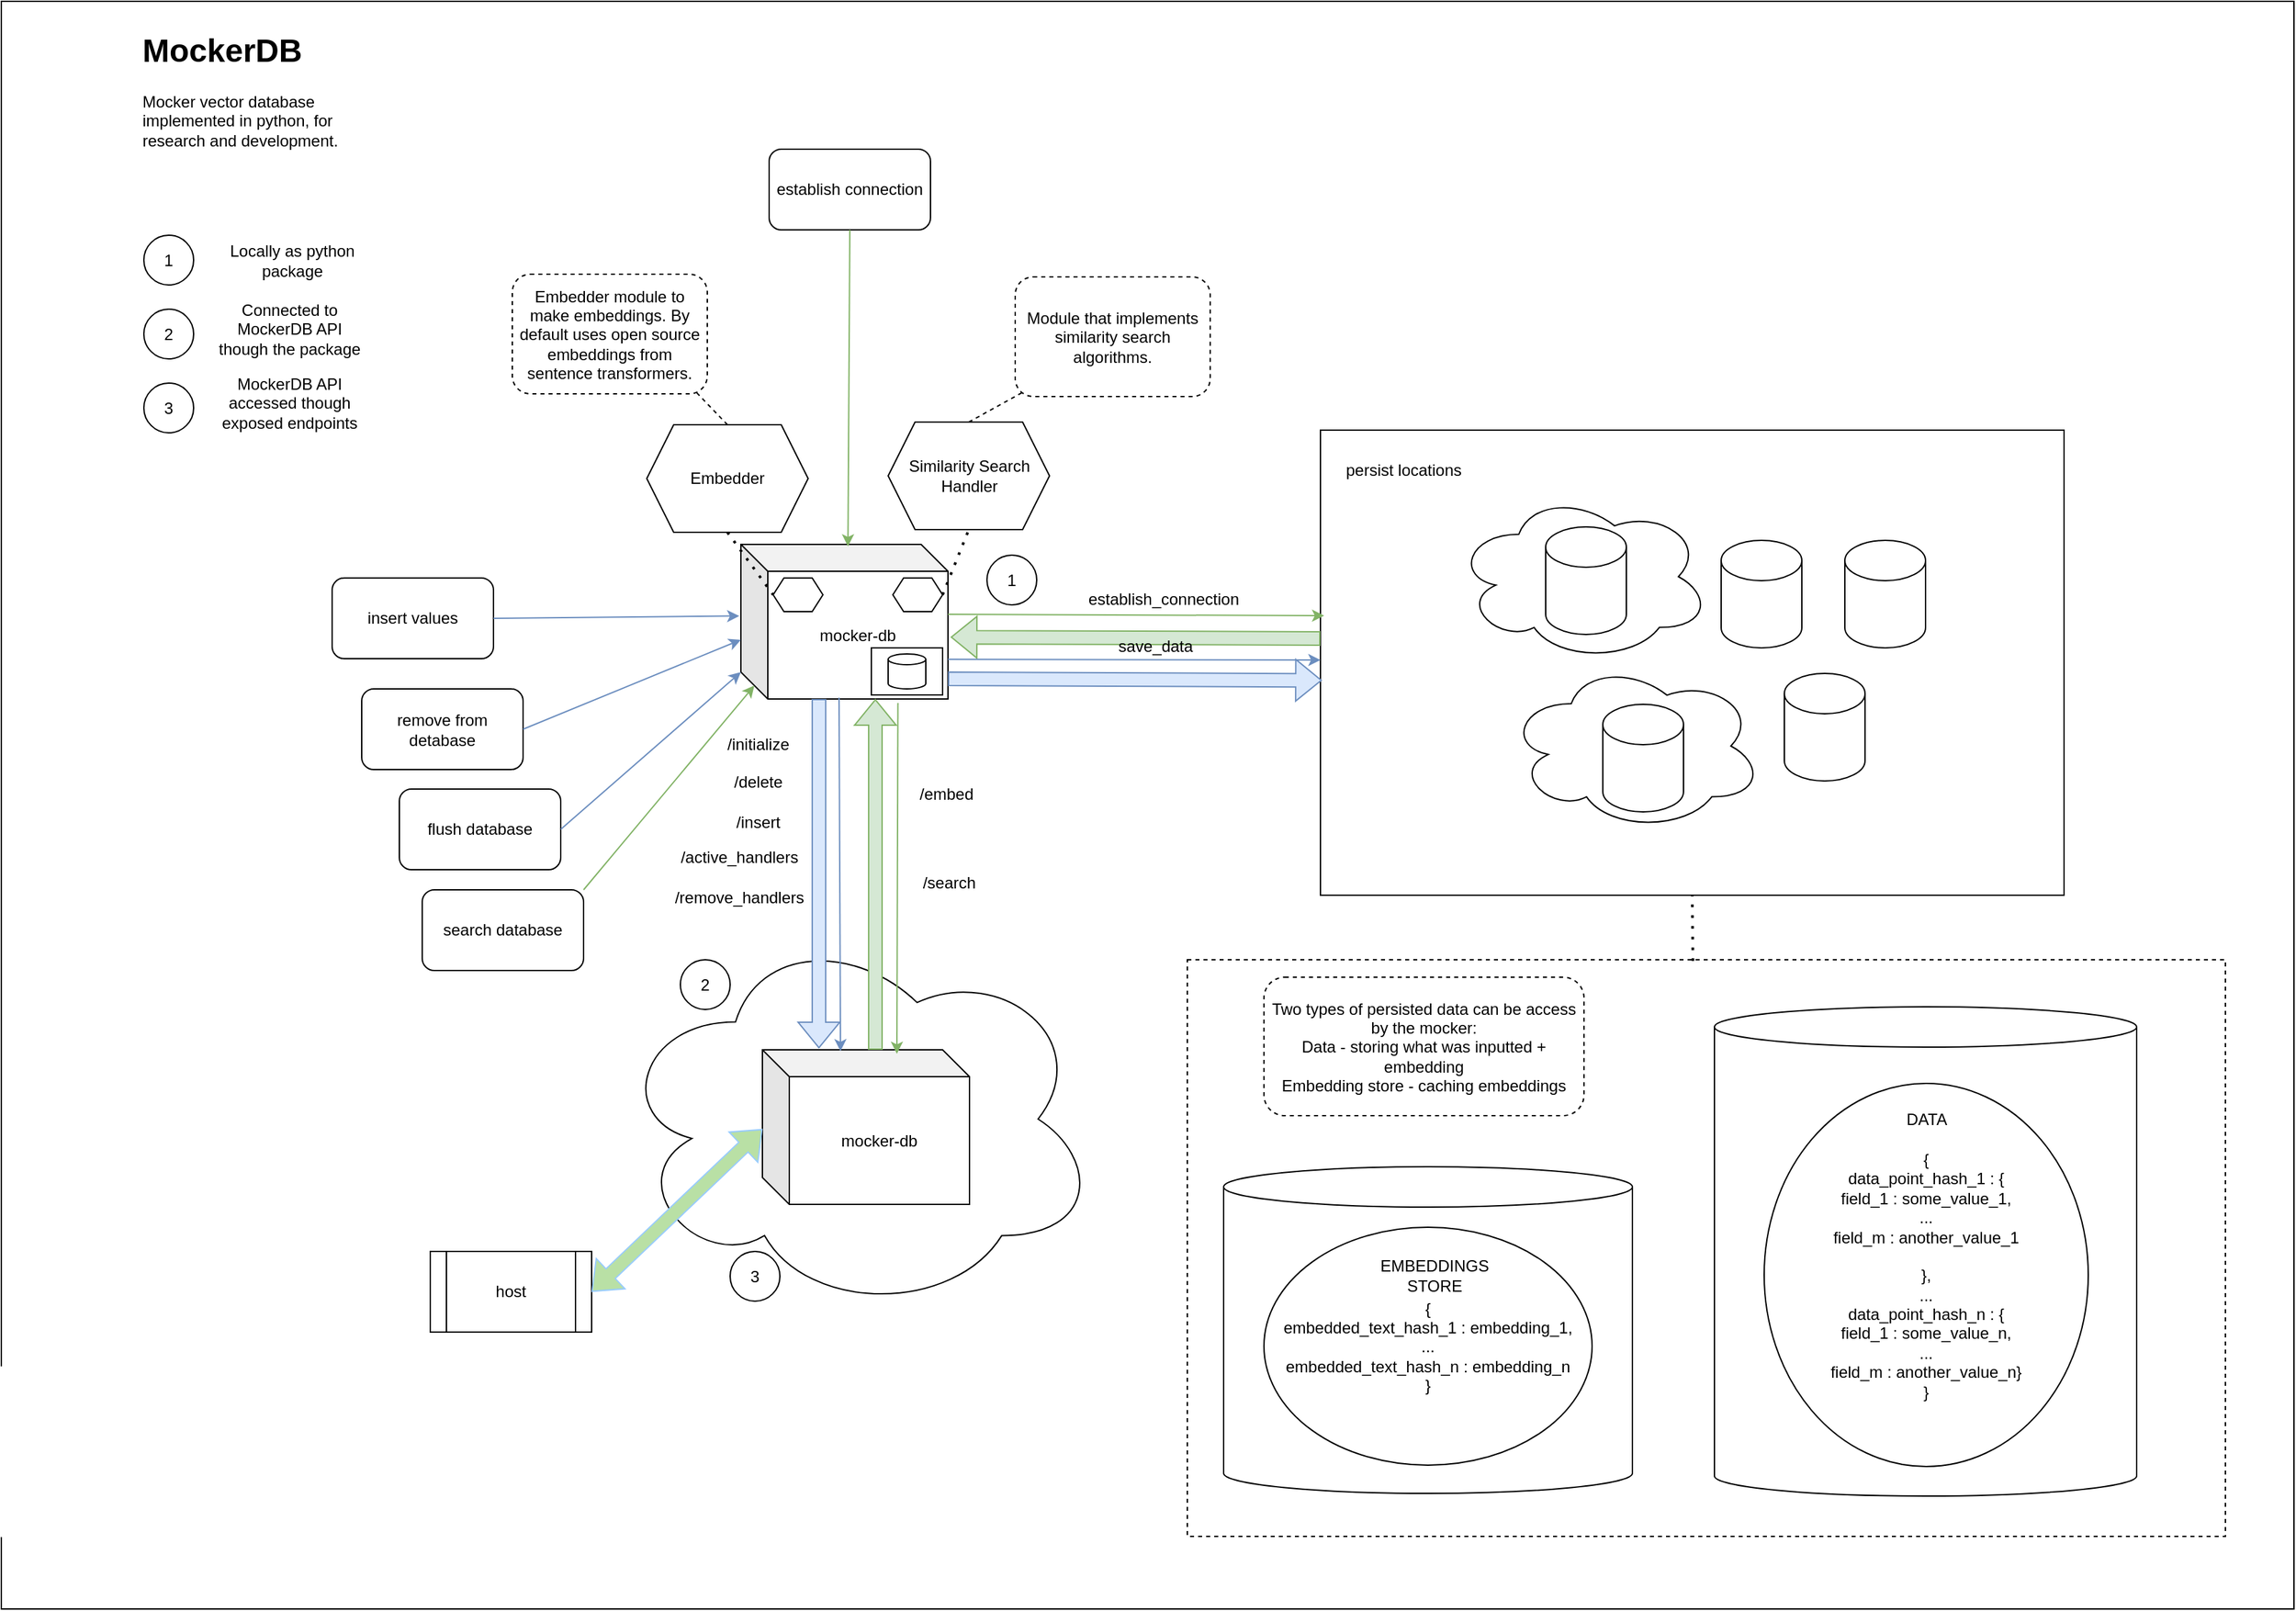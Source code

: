 <mxfile version="23.1.5" type="device">
  <diagram name="Page-1" id="uL73W-lj93WwKyVfi338">
    <mxGraphModel dx="2840" dy="1891" grid="0" gridSize="10" guides="1" tooltips="1" connect="1" arrows="1" fold="1" page="0" pageScale="1" pageWidth="1169" pageHeight="1654" math="0" shadow="0">
      <root>
        <mxCell id="0" />
        <mxCell id="1" parent="0" />
        <mxCell id="iSVjwkVqsMs2VOfXNG-q-81" value="" style="rounded=0;whiteSpace=wrap;html=1;" vertex="1" parent="1">
          <mxGeometry x="-117" y="-184" width="1705" height="1196" as="geometry" />
        </mxCell>
        <mxCell id="iSVjwkVqsMs2VOfXNG-q-22" value="" style="rounded=0;whiteSpace=wrap;html=1;dashed=1;" vertex="1" parent="1">
          <mxGeometry x="765" y="529" width="772" height="429" as="geometry" />
        </mxCell>
        <mxCell id="iSVjwkVqsMs2VOfXNG-q-20" value="" style="rounded=0;whiteSpace=wrap;html=1;" vertex="1" parent="1">
          <mxGeometry x="864" y="135" width="553" height="346" as="geometry" />
        </mxCell>
        <mxCell id="iSVjwkVqsMs2VOfXNG-q-15" value="" style="ellipse;shape=cloud;whiteSpace=wrap;html=1;" vertex="1" parent="1">
          <mxGeometry x="964" y="181" width="190" height="126" as="geometry" />
        </mxCell>
        <mxCell id="iSVjwkVqsMs2VOfXNG-q-10" value="" style="shape=cylinder3;whiteSpace=wrap;html=1;boundedLbl=1;backgroundOutline=1;size=15;" vertex="1" parent="1">
          <mxGeometry x="792" y="683" width="304" height="243" as="geometry" />
        </mxCell>
        <mxCell id="iSVjwkVqsMs2VOfXNG-q-5" value="" style="shape=cylinder3;whiteSpace=wrap;html=1;boundedLbl=1;backgroundOutline=1;size=15;" vertex="1" parent="1">
          <mxGeometry x="1157" y="564" width="314" height="364" as="geometry" />
        </mxCell>
        <mxCell id="iSVjwkVqsMs2VOfXNG-q-1" value="{&lt;br&gt;data_point_hash_1 : {&lt;br&gt;field_1 : some_value_1,&lt;br&gt;...&lt;br&gt;field_m : another_value_1&lt;br&gt;&lt;br&gt;},&lt;br&gt;...&lt;br&gt;data_point_hash_n : {&lt;br style=&quot;border-color: var(--border-color);&quot;&gt;field_1 : some_value_n,&lt;br style=&quot;border-color: var(--border-color);&quot;&gt;...&lt;br style=&quot;border-color: var(--border-color);&quot;&gt;field_m : another_value_n}&lt;br&gt;}" style="ellipse;whiteSpace=wrap;html=1;" vertex="1" parent="1">
          <mxGeometry x="1194" y="621" width="241" height="285" as="geometry" />
        </mxCell>
        <mxCell id="iSVjwkVqsMs2VOfXNG-q-2" value="{&lt;br&gt;embedded_text_hash_1 : embedding_1,&lt;br&gt;...&lt;br&gt;embedded_text_hash_n : embedding_n&lt;br&gt;}" style="ellipse;whiteSpace=wrap;html=1;" vertex="1" parent="1">
          <mxGeometry x="822" y="728" width="244" height="177" as="geometry" />
        </mxCell>
        <mxCell id="iSVjwkVqsMs2VOfXNG-q-3" value="DATA" style="text;html=1;align=center;verticalAlign=middle;whiteSpace=wrap;rounded=0;" vertex="1" parent="1">
          <mxGeometry x="1284.5" y="633" width="60" height="30" as="geometry" />
        </mxCell>
        <mxCell id="iSVjwkVqsMs2VOfXNG-q-4" value="EMBEDDINGS&lt;br&gt;STORE" style="text;html=1;align=center;verticalAlign=middle;whiteSpace=wrap;rounded=0;" vertex="1" parent="1">
          <mxGeometry x="906" y="746" width="86" height="36" as="geometry" />
        </mxCell>
        <mxCell id="iSVjwkVqsMs2VOfXNG-q-6" value="insert values" style="rounded=1;whiteSpace=wrap;html=1;" vertex="1" parent="1">
          <mxGeometry x="129" y="245" width="120" height="60" as="geometry" />
        </mxCell>
        <mxCell id="iSVjwkVqsMs2VOfXNG-q-7" value="" style="curved=1;endArrow=classic;html=1;rounded=0;entryX=-0.008;entryY=0.463;entryDx=0;entryDy=0;entryPerimeter=0;exitX=1;exitY=0.5;exitDx=0;exitDy=0;fillColor=#dae8fc;strokeColor=#6c8ebf;" edge="1" parent="1" source="iSVjwkVqsMs2VOfXNG-q-6" target="iSVjwkVqsMs2VOfXNG-q-9">
          <mxGeometry width="50" height="50" relative="1" as="geometry">
            <mxPoint x="194" y="269" as="sourcePoint" />
            <mxPoint x="388" y="258" as="targetPoint" />
            <Array as="points" />
          </mxGeometry>
        </mxCell>
        <mxCell id="iSVjwkVqsMs2VOfXNG-q-8" value="establish connection" style="rounded=1;whiteSpace=wrap;html=1;" vertex="1" parent="1">
          <mxGeometry x="454" y="-74" width="120" height="60" as="geometry" />
        </mxCell>
        <mxCell id="iSVjwkVqsMs2VOfXNG-q-9" value="mocker-db" style="shape=cube;whiteSpace=wrap;html=1;boundedLbl=1;backgroundOutline=1;darkOpacity=0.05;darkOpacity2=0.1;" vertex="1" parent="1">
          <mxGeometry x="433" y="220" width="154" height="115" as="geometry" />
        </mxCell>
        <mxCell id="iSVjwkVqsMs2VOfXNG-q-11" value="" style="shape=cylinder3;whiteSpace=wrap;html=1;boundedLbl=1;backgroundOutline=1;size=15;" vertex="1" parent="1">
          <mxGeometry x="1162" y="217" width="60" height="80" as="geometry" />
        </mxCell>
        <mxCell id="iSVjwkVqsMs2VOfXNG-q-12" value="" style="shape=cylinder3;whiteSpace=wrap;html=1;boundedLbl=1;backgroundOutline=1;size=15;" vertex="1" parent="1">
          <mxGeometry x="1254" y="217" width="60" height="80" as="geometry" />
        </mxCell>
        <mxCell id="iSVjwkVqsMs2VOfXNG-q-13" value="" style="shape=cylinder3;whiteSpace=wrap;html=1;boundedLbl=1;backgroundOutline=1;size=15;" vertex="1" parent="1">
          <mxGeometry x="1209" y="316" width="60" height="80" as="geometry" />
        </mxCell>
        <mxCell id="iSVjwkVqsMs2VOfXNG-q-14" value="" style="shape=cylinder3;whiteSpace=wrap;html=1;boundedLbl=1;backgroundOutline=1;size=15;" vertex="1" parent="1">
          <mxGeometry x="1031.5" y="207" width="60" height="80" as="geometry" />
        </mxCell>
        <mxCell id="iSVjwkVqsMs2VOfXNG-q-16" value="" style="ellipse;shape=cloud;whiteSpace=wrap;html=1;" vertex="1" parent="1">
          <mxGeometry x="1003" y="307" width="190" height="126" as="geometry" />
        </mxCell>
        <mxCell id="iSVjwkVqsMs2VOfXNG-q-17" value="" style="shape=cylinder3;whiteSpace=wrap;html=1;boundedLbl=1;backgroundOutline=1;size=15;" vertex="1" parent="1">
          <mxGeometry x="1074" y="339" width="60" height="80" as="geometry" />
        </mxCell>
        <mxCell id="iSVjwkVqsMs2VOfXNG-q-19" value="" style="endArrow=none;dashed=1;html=1;dashPattern=1 3;strokeWidth=2;rounded=0;entryX=0.5;entryY=1;entryDx=0;entryDy=0;exitX=0.487;exitY=0.002;exitDx=0;exitDy=0;exitPerimeter=0;" edge="1" parent="1" source="iSVjwkVqsMs2VOfXNG-q-22" target="iSVjwkVqsMs2VOfXNG-q-20">
          <mxGeometry width="50" height="50" relative="1" as="geometry">
            <mxPoint x="1184" y="594" as="sourcePoint" />
            <mxPoint x="1171" y="515" as="targetPoint" />
          </mxGeometry>
        </mxCell>
        <mxCell id="iSVjwkVqsMs2VOfXNG-q-23" value="persist locations" style="text;html=1;align=center;verticalAlign=middle;whiteSpace=wrap;rounded=0;" vertex="1" parent="1">
          <mxGeometry x="877" y="148" width="98" height="33" as="geometry" />
        </mxCell>
        <mxCell id="iSVjwkVqsMs2VOfXNG-q-24" value="Two types of persisted data can be access by the mocker:&lt;br&gt;Data - storing what was inputted + embedding&lt;br&gt;Embedding store - caching embeddings" style="rounded=1;whiteSpace=wrap;html=1;dashed=1;" vertex="1" parent="1">
          <mxGeometry x="822" y="542" width="238" height="103" as="geometry" />
        </mxCell>
        <mxCell id="iSVjwkVqsMs2VOfXNG-q-25" value="" style="curved=1;endArrow=classic;html=1;rounded=0;entryX=0.517;entryY=0.013;entryDx=0;entryDy=0;entryPerimeter=0;exitX=0.5;exitY=1;exitDx=0;exitDy=0;fillColor=#d5e8d4;strokeColor=#82b366;" edge="1" parent="1" source="iSVjwkVqsMs2VOfXNG-q-8" target="iSVjwkVqsMs2VOfXNG-q-9">
          <mxGeometry width="50" height="50" relative="1" as="geometry">
            <mxPoint x="309" y="112" as="sourcePoint" />
            <mxPoint x="506" y="111" as="targetPoint" />
            <Array as="points" />
          </mxGeometry>
        </mxCell>
        <mxCell id="iSVjwkVqsMs2VOfXNG-q-26" value="" style="curved=1;endArrow=classic;html=1;rounded=0;entryX=0.005;entryY=0.399;entryDx=0;entryDy=0;entryPerimeter=0;exitX=1;exitY=0.452;exitDx=0;exitDy=0;exitPerimeter=0;fillColor=#d5e8d4;strokeColor=#82b366;" edge="1" parent="1" source="iSVjwkVqsMs2VOfXNG-q-9" target="iSVjwkVqsMs2VOfXNG-q-20">
          <mxGeometry width="50" height="50" relative="1" as="geometry">
            <mxPoint x="580" y="269" as="sourcePoint" />
            <mxPoint x="984" y="275" as="targetPoint" />
            <Array as="points" />
          </mxGeometry>
        </mxCell>
        <mxCell id="iSVjwkVqsMs2VOfXNG-q-27" value="" style="shape=flexArrow;endArrow=classic;html=1;rounded=0;exitX=0;exitY=0.448;exitDx=0;exitDy=0;exitPerimeter=0;fillColor=#d5e8d4;strokeColor=#82b366;" edge="1" parent="1" source="iSVjwkVqsMs2VOfXNG-q-20">
          <mxGeometry width="50" height="50" relative="1" as="geometry">
            <mxPoint x="744" y="385" as="sourcePoint" />
            <mxPoint x="589" y="289" as="targetPoint" />
          </mxGeometry>
        </mxCell>
        <mxCell id="iSVjwkVqsMs2VOfXNG-q-28" value="establish_connection" style="text;html=1;align=center;verticalAlign=middle;whiteSpace=wrap;rounded=0;" vertex="1" parent="1">
          <mxGeometry x="689" y="245" width="117" height="31" as="geometry" />
        </mxCell>
        <mxCell id="iSVjwkVqsMs2VOfXNG-q-29" value="" style="shape=flexArrow;endArrow=classic;html=1;rounded=0;exitX=1;exitY=0.87;exitDx=0;exitDy=0;exitPerimeter=0;fillColor=#dae8fc;strokeColor=#6c8ebf;entryX=0.002;entryY=0.538;entryDx=0;entryDy=0;entryPerimeter=0;" edge="1" parent="1" source="iSVjwkVqsMs2VOfXNG-q-9" target="iSVjwkVqsMs2VOfXNG-q-20">
          <mxGeometry width="50" height="50" relative="1" as="geometry">
            <mxPoint x="778.924" y="359.0" as="sourcePoint" />
            <mxPoint x="686" y="470.95" as="targetPoint" />
          </mxGeometry>
        </mxCell>
        <mxCell id="iSVjwkVqsMs2VOfXNG-q-30" value="" style="curved=1;endArrow=classic;html=1;rounded=0;exitX=1;exitY=0.452;exitDx=0;exitDy=0;exitPerimeter=0;fillColor=#dae8fc;strokeColor=#6c8ebf;" edge="1" parent="1">
          <mxGeometry width="50" height="50" relative="1" as="geometry">
            <mxPoint x="587" y="305.5" as="sourcePoint" />
            <mxPoint x="864" y="306" as="targetPoint" />
            <Array as="points" />
          </mxGeometry>
        </mxCell>
        <mxCell id="iSVjwkVqsMs2VOfXNG-q-31" value="save_data" style="text;html=1;align=center;verticalAlign=middle;whiteSpace=wrap;rounded=0;" vertex="1" parent="1">
          <mxGeometry x="683" y="280" width="117" height="31" as="geometry" />
        </mxCell>
        <mxCell id="iSVjwkVqsMs2VOfXNG-q-32" value="Embedder" style="shape=hexagon;perimeter=hexagonPerimeter2;whiteSpace=wrap;html=1;fixedSize=1;" vertex="1" parent="1">
          <mxGeometry x="363" y="131" width="120" height="80" as="geometry" />
        </mxCell>
        <mxCell id="iSVjwkVqsMs2VOfXNG-q-33" value="Similarity Search Handler" style="shape=hexagon;perimeter=hexagonPerimeter2;whiteSpace=wrap;html=1;fixedSize=1;" vertex="1" parent="1">
          <mxGeometry x="542.5" y="129" width="120" height="80" as="geometry" />
        </mxCell>
        <mxCell id="iSVjwkVqsMs2VOfXNG-q-34" value="" style="ellipse;shape=cloud;whiteSpace=wrap;html=1;" vertex="1" parent="1">
          <mxGeometry x="339" y="503" width="360" height="289" as="geometry" />
        </mxCell>
        <mxCell id="iSVjwkVqsMs2VOfXNG-q-35" value="mocker-db" style="shape=cube;whiteSpace=wrap;html=1;boundedLbl=1;backgroundOutline=1;darkOpacity=0.05;darkOpacity2=0.1;" vertex="1" parent="1">
          <mxGeometry x="449" y="596" width="154" height="115" as="geometry" />
        </mxCell>
        <mxCell id="iSVjwkVqsMs2VOfXNG-q-36" value="1" style="ellipse;whiteSpace=wrap;html=1;aspect=fixed;" vertex="1" parent="1">
          <mxGeometry x="616" y="228" width="37" height="37" as="geometry" />
        </mxCell>
        <mxCell id="iSVjwkVqsMs2VOfXNG-q-37" value="2" style="ellipse;whiteSpace=wrap;html=1;aspect=fixed;" vertex="1" parent="1">
          <mxGeometry x="388" y="529" width="37" height="37" as="geometry" />
        </mxCell>
        <mxCell id="iSVjwkVqsMs2VOfXNG-q-38" value="" style="curved=1;endArrow=classic;html=1;rounded=0;exitX=0.61;exitY=1;exitDx=0;exitDy=0;exitPerimeter=0;fillColor=#d5e8d4;strokeColor=#82b366;" edge="1" parent="1">
          <mxGeometry width="50" height="50" relative="1" as="geometry">
            <mxPoint x="549.77" y="338" as="sourcePoint" />
            <mxPoint x="549.0" y="599" as="targetPoint" />
            <Array as="points" />
          </mxGeometry>
        </mxCell>
        <mxCell id="iSVjwkVqsMs2VOfXNG-q-40" value="" style="shape=flexArrow;endArrow=classic;html=1;rounded=0;exitX=0.377;exitY=1;exitDx=0;exitDy=0;exitPerimeter=0;fillColor=#dae8fc;strokeColor=#6c8ebf;entryX=0.273;entryY=-0.009;entryDx=0;entryDy=0;entryPerimeter=0;" edge="1" parent="1" source="iSVjwkVqsMs2VOfXNG-q-9" target="iSVjwkVqsMs2VOfXNG-q-35">
          <mxGeometry width="50" height="50" relative="1" as="geometry">
            <mxPoint x="544" y="448" as="sourcePoint" />
            <mxPoint x="944" y="445" as="targetPoint" />
          </mxGeometry>
        </mxCell>
        <mxCell id="iSVjwkVqsMs2VOfXNG-q-41" value="" style="curved=1;endArrow=classic;html=1;rounded=0;entryX=0.377;entryY=0.009;entryDx=0;entryDy=0;entryPerimeter=0;exitX=0.474;exitY=0.991;exitDx=0;exitDy=0;exitPerimeter=0;fillColor=#dae8fc;strokeColor=#6c8ebf;" edge="1" parent="1" source="iSVjwkVqsMs2VOfXNG-q-9" target="iSVjwkVqsMs2VOfXNG-q-35">
          <mxGeometry width="50" height="50" relative="1" as="geometry">
            <mxPoint x="501" y="497" as="sourcePoint" />
            <mxPoint x="903" y="494" as="targetPoint" />
            <Array as="points" />
          </mxGeometry>
        </mxCell>
        <mxCell id="iSVjwkVqsMs2VOfXNG-q-42" value="" style="shape=flexArrow;endArrow=classic;html=1;rounded=0;fillColor=#d5e8d4;strokeColor=#82b366;entryX=0;entryY=0;entryDx=87;entryDy=115;entryPerimeter=0;" edge="1" parent="1">
          <mxGeometry width="50" height="50" relative="1" as="geometry">
            <mxPoint x="533" y="596" as="sourcePoint" />
            <mxPoint x="533" y="335" as="targetPoint" />
          </mxGeometry>
        </mxCell>
        <mxCell id="iSVjwkVqsMs2VOfXNG-q-43" value="/search" style="text;html=1;align=center;verticalAlign=middle;whiteSpace=wrap;rounded=0;" vertex="1" parent="1">
          <mxGeometry x="558" y="457" width="60" height="30" as="geometry" />
        </mxCell>
        <mxCell id="iSVjwkVqsMs2VOfXNG-q-44" value="/insert" style="text;html=1;align=center;verticalAlign=middle;whiteSpace=wrap;rounded=0;" vertex="1" parent="1">
          <mxGeometry x="416" y="412" width="60" height="30" as="geometry" />
        </mxCell>
        <mxCell id="iSVjwkVqsMs2VOfXNG-q-45" value="/initialize" style="text;html=1;align=center;verticalAlign=middle;whiteSpace=wrap;rounded=0;" vertex="1" parent="1">
          <mxGeometry x="416" y="354" width="60" height="30" as="geometry" />
        </mxCell>
        <mxCell id="iSVjwkVqsMs2VOfXNG-q-46" value="/embed" style="text;html=1;align=center;verticalAlign=middle;whiteSpace=wrap;rounded=0;" vertex="1" parent="1">
          <mxGeometry x="556" y="391" width="60" height="30" as="geometry" />
        </mxCell>
        <mxCell id="iSVjwkVqsMs2VOfXNG-q-47" value="/delete" style="text;html=1;align=center;verticalAlign=middle;whiteSpace=wrap;rounded=0;" vertex="1" parent="1">
          <mxGeometry x="416" y="382" width="60" height="30" as="geometry" />
        </mxCell>
        <mxCell id="iSVjwkVqsMs2VOfXNG-q-48" value="/active_handlers" style="text;html=1;align=center;verticalAlign=middle;whiteSpace=wrap;rounded=0;" vertex="1" parent="1">
          <mxGeometry x="402" y="438" width="60" height="30" as="geometry" />
        </mxCell>
        <mxCell id="iSVjwkVqsMs2VOfXNG-q-49" value="/remove_handlers" style="text;html=1;align=center;verticalAlign=middle;whiteSpace=wrap;rounded=0;" vertex="1" parent="1">
          <mxGeometry x="402" y="468" width="60" height="30" as="geometry" />
        </mxCell>
        <mxCell id="iSVjwkVqsMs2VOfXNG-q-51" value="" style="shape=hexagon;perimeter=hexagonPerimeter2;whiteSpace=wrap;html=1;fixedSize=1;size=8;" vertex="1" parent="1">
          <mxGeometry x="546" y="245" width="37" height="25" as="geometry" />
        </mxCell>
        <mxCell id="iSVjwkVqsMs2VOfXNG-q-52" value="" style="shape=hexagon;perimeter=hexagonPerimeter2;whiteSpace=wrap;html=1;fixedSize=1;size=8;" vertex="1" parent="1">
          <mxGeometry x="457" y="245" width="37" height="25" as="geometry" />
        </mxCell>
        <mxCell id="iSVjwkVqsMs2VOfXNG-q-53" value="" style="endArrow=none;dashed=1;html=1;dashPattern=1 3;strokeWidth=2;rounded=0;entryX=0;entryY=0.5;entryDx=0;entryDy=0;exitX=0.5;exitY=1;exitDx=0;exitDy=0;" edge="1" parent="1" source="iSVjwkVqsMs2VOfXNG-q-32" target="iSVjwkVqsMs2VOfXNG-q-52">
          <mxGeometry width="50" height="50" relative="1" as="geometry">
            <mxPoint x="161" y="60" as="sourcePoint" />
            <mxPoint x="211" y="10" as="targetPoint" />
          </mxGeometry>
        </mxCell>
        <mxCell id="iSVjwkVqsMs2VOfXNG-q-54" value="" style="endArrow=none;dashed=1;html=1;dashPattern=1 3;strokeWidth=2;rounded=0;exitX=1;exitY=0.5;exitDx=0;exitDy=0;entryX=0.5;entryY=1;entryDx=0;entryDy=0;" edge="1" parent="1" source="iSVjwkVqsMs2VOfXNG-q-51" target="iSVjwkVqsMs2VOfXNG-q-33">
          <mxGeometry width="50" height="50" relative="1" as="geometry">
            <mxPoint x="618" y="51" as="sourcePoint" />
            <mxPoint x="668" y="1" as="targetPoint" />
          </mxGeometry>
        </mxCell>
        <mxCell id="iSVjwkVqsMs2VOfXNG-q-55" value="1" style="ellipse;whiteSpace=wrap;html=1;aspect=fixed;" vertex="1" parent="1">
          <mxGeometry x="-11" y="-10" width="37" height="37" as="geometry" />
        </mxCell>
        <mxCell id="iSVjwkVqsMs2VOfXNG-q-56" value="2" style="ellipse;whiteSpace=wrap;html=1;aspect=fixed;" vertex="1" parent="1">
          <mxGeometry x="-11" y="45" width="37" height="37" as="geometry" />
        </mxCell>
        <mxCell id="iSVjwkVqsMs2VOfXNG-q-57" value="&lt;h1&gt;MockerDB&lt;/h1&gt;&lt;p&gt;Mocker vector database implemented in python, for research and development.&lt;br&gt;&lt;/p&gt;" style="text;html=1;spacing=5;spacingTop=-20;whiteSpace=wrap;overflow=hidden;rounded=0;" vertex="1" parent="1">
          <mxGeometry x="-17" y="-167" width="190" height="120" as="geometry" />
        </mxCell>
        <mxCell id="iSVjwkVqsMs2VOfXNG-q-59" value="Locally as python package" style="text;html=1;align=center;verticalAlign=middle;whiteSpace=wrap;rounded=0;" vertex="1" parent="1">
          <mxGeometry x="44" y="-6" width="111" height="30" as="geometry" />
        </mxCell>
        <mxCell id="iSVjwkVqsMs2VOfXNG-q-60" value="Connected to MockerDB API though the package" style="text;html=1;align=center;verticalAlign=middle;whiteSpace=wrap;rounded=0;" vertex="1" parent="1">
          <mxGeometry x="42" y="45" width="111" height="30" as="geometry" />
        </mxCell>
        <mxCell id="iSVjwkVqsMs2VOfXNG-q-61" value="3" style="ellipse;whiteSpace=wrap;html=1;aspect=fixed;" vertex="1" parent="1">
          <mxGeometry x="-11" y="100" width="37" height="37" as="geometry" />
        </mxCell>
        <mxCell id="iSVjwkVqsMs2VOfXNG-q-63" value="MockerDB API accessed though exposed endpoints" style="text;html=1;align=center;verticalAlign=middle;whiteSpace=wrap;rounded=0;" vertex="1" parent="1">
          <mxGeometry x="42" y="100" width="111" height="30" as="geometry" />
        </mxCell>
        <mxCell id="iSVjwkVqsMs2VOfXNG-q-64" value="3" style="ellipse;whiteSpace=wrap;html=1;aspect=fixed;" vertex="1" parent="1">
          <mxGeometry x="425" y="746" width="37" height="37" as="geometry" />
        </mxCell>
        <mxCell id="iSVjwkVqsMs2VOfXNG-q-65" value="host" style="shape=process;whiteSpace=wrap;html=1;backgroundOutline=1;" vertex="1" parent="1">
          <mxGeometry x="202" y="746" width="120" height="60" as="geometry" />
        </mxCell>
        <mxCell id="iSVjwkVqsMs2VOfXNG-q-66" value="" style="shape=flexArrow;endArrow=classic;startArrow=classic;html=1;rounded=0;entryX=0;entryY=0.513;entryDx=0;entryDy=0;entryPerimeter=0;strokeColor=#99CCFF;fillColor=#B9E0A5;exitX=1;exitY=0.5;exitDx=0;exitDy=0;" edge="1" parent="1" source="iSVjwkVqsMs2VOfXNG-q-65" target="iSVjwkVqsMs2VOfXNG-q-35">
          <mxGeometry width="100" height="100" relative="1" as="geometry">
            <mxPoint x="180" y="643" as="sourcePoint" />
            <mxPoint x="606" y="831" as="targetPoint" />
          </mxGeometry>
        </mxCell>
        <mxCell id="iSVjwkVqsMs2VOfXNG-q-67" value="" style="rounded=0;whiteSpace=wrap;html=1;" vertex="1" parent="1">
          <mxGeometry x="530" y="297" width="53" height="35" as="geometry" />
        </mxCell>
        <mxCell id="iSVjwkVqsMs2VOfXNG-q-68" value="" style="shape=cylinder3;whiteSpace=wrap;html=1;boundedLbl=1;backgroundOutline=1;size=4;" vertex="1" parent="1">
          <mxGeometry x="542.5" y="301.5" width="28" height="26" as="geometry" />
        </mxCell>
        <mxCell id="iSVjwkVqsMs2VOfXNG-q-69" value="search database" style="rounded=1;whiteSpace=wrap;html=1;" vertex="1" parent="1">
          <mxGeometry x="196" y="477" width="120" height="60" as="geometry" />
        </mxCell>
        <mxCell id="iSVjwkVqsMs2VOfXNG-q-70" value="" style="curved=1;endArrow=classic;html=1;rounded=0;exitX=1;exitY=0;exitDx=0;exitDy=0;fillColor=#d5e8d4;strokeColor=#82b366;entryX=0;entryY=0;entryDx=10;entryDy=105;entryPerimeter=0;" edge="1" parent="1" source="iSVjwkVqsMs2VOfXNG-q-69" target="iSVjwkVqsMs2VOfXNG-q-9">
          <mxGeometry width="50" height="50" relative="1" as="geometry">
            <mxPoint x="313" y="322" as="sourcePoint" />
            <mxPoint x="312" y="557" as="targetPoint" />
            <Array as="points" />
          </mxGeometry>
        </mxCell>
        <mxCell id="iSVjwkVqsMs2VOfXNG-q-71" value="remove from detabase" style="rounded=1;whiteSpace=wrap;html=1;" vertex="1" parent="1">
          <mxGeometry x="151" y="327.5" width="120" height="60" as="geometry" />
        </mxCell>
        <mxCell id="iSVjwkVqsMs2VOfXNG-q-72" value="" style="curved=1;endArrow=classic;html=1;rounded=0;entryX=0;entryY=0.617;entryDx=0;entryDy=0;entryPerimeter=0;exitX=1;exitY=0.5;exitDx=0;exitDy=0;fillColor=#dae8fc;strokeColor=#6c8ebf;" edge="1" parent="1" source="iSVjwkVqsMs2VOfXNG-q-71" target="iSVjwkVqsMs2VOfXNG-q-9">
          <mxGeometry width="50" height="50" relative="1" as="geometry">
            <mxPoint x="274" y="337" as="sourcePoint" />
            <mxPoint x="457" y="335" as="targetPoint" />
            <Array as="points" />
          </mxGeometry>
        </mxCell>
        <mxCell id="iSVjwkVqsMs2VOfXNG-q-73" value="flush database" style="rounded=1;whiteSpace=wrap;html=1;" vertex="1" parent="1">
          <mxGeometry x="179" y="402" width="120" height="60" as="geometry" />
        </mxCell>
        <mxCell id="iSVjwkVqsMs2VOfXNG-q-74" value="" style="curved=1;endArrow=classic;html=1;rounded=0;entryX=0;entryY=0;entryDx=0;entryDy=95;entryPerimeter=0;exitX=1;exitY=0.5;exitDx=0;exitDy=0;fillColor=#dae8fc;strokeColor=#6c8ebf;" edge="1" parent="1" source="iSVjwkVqsMs2VOfXNG-q-73" target="iSVjwkVqsMs2VOfXNG-q-9">
          <mxGeometry width="50" height="50" relative="1" as="geometry">
            <mxPoint x="281" y="368" as="sourcePoint" />
            <mxPoint x="445" y="308" as="targetPoint" />
            <Array as="points" />
          </mxGeometry>
        </mxCell>
        <mxCell id="iSVjwkVqsMs2VOfXNG-q-75" value="Embedder module to make embeddings. By default uses open source embeddings from sentence transformers." style="rounded=1;whiteSpace=wrap;html=1;dashed=1;" vertex="1" parent="1">
          <mxGeometry x="263" y="19" width="145" height="89" as="geometry" />
        </mxCell>
        <mxCell id="iSVjwkVqsMs2VOfXNG-q-76" value="" style="endArrow=none;dashed=1;html=1;rounded=0;entryX=0.938;entryY=0.978;entryDx=0;entryDy=0;exitX=0.5;exitY=0;exitDx=0;exitDy=0;entryPerimeter=0;" edge="1" parent="1" source="iSVjwkVqsMs2VOfXNG-q-32" target="iSVjwkVqsMs2VOfXNG-q-75">
          <mxGeometry width="50" height="50" relative="1" as="geometry">
            <mxPoint x="221" y="169" as="sourcePoint" />
            <mxPoint x="271" y="119" as="targetPoint" />
          </mxGeometry>
        </mxCell>
        <mxCell id="iSVjwkVqsMs2VOfXNG-q-77" value="Module that implements similarity search algorithms." style="rounded=1;whiteSpace=wrap;html=1;dashed=1;" vertex="1" parent="1">
          <mxGeometry x="637" y="21" width="145" height="89" as="geometry" />
        </mxCell>
        <mxCell id="iSVjwkVqsMs2VOfXNG-q-80" value="" style="endArrow=none;dashed=1;html=1;rounded=0;entryX=0.037;entryY=0.966;entryDx=0;entryDy=0;exitX=0.5;exitY=0;exitDx=0;exitDy=0;entryPerimeter=0;" edge="1" parent="1" source="iSVjwkVqsMs2VOfXNG-q-33" target="iSVjwkVqsMs2VOfXNG-q-77">
          <mxGeometry width="50" height="50" relative="1" as="geometry">
            <mxPoint x="583" y="96" as="sourcePoint" />
            <mxPoint x="559" y="71" as="targetPoint" />
          </mxGeometry>
        </mxCell>
      </root>
    </mxGraphModel>
  </diagram>
</mxfile>
